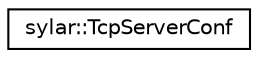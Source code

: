 digraph "类继承关系图"
{
 // LATEX_PDF_SIZE
  edge [fontname="Helvetica",fontsize="10",labelfontname="Helvetica",labelfontsize="10"];
  node [fontname="Helvetica",fontsize="10",shape=record];
  rankdir="LR";
  Node0 [label="sylar::TcpServerConf",height=0.2,width=0.4,color="black", fillcolor="white", style="filled",URL="$structsylar_1_1TcpServerConf.html",tooltip=" "];
}
